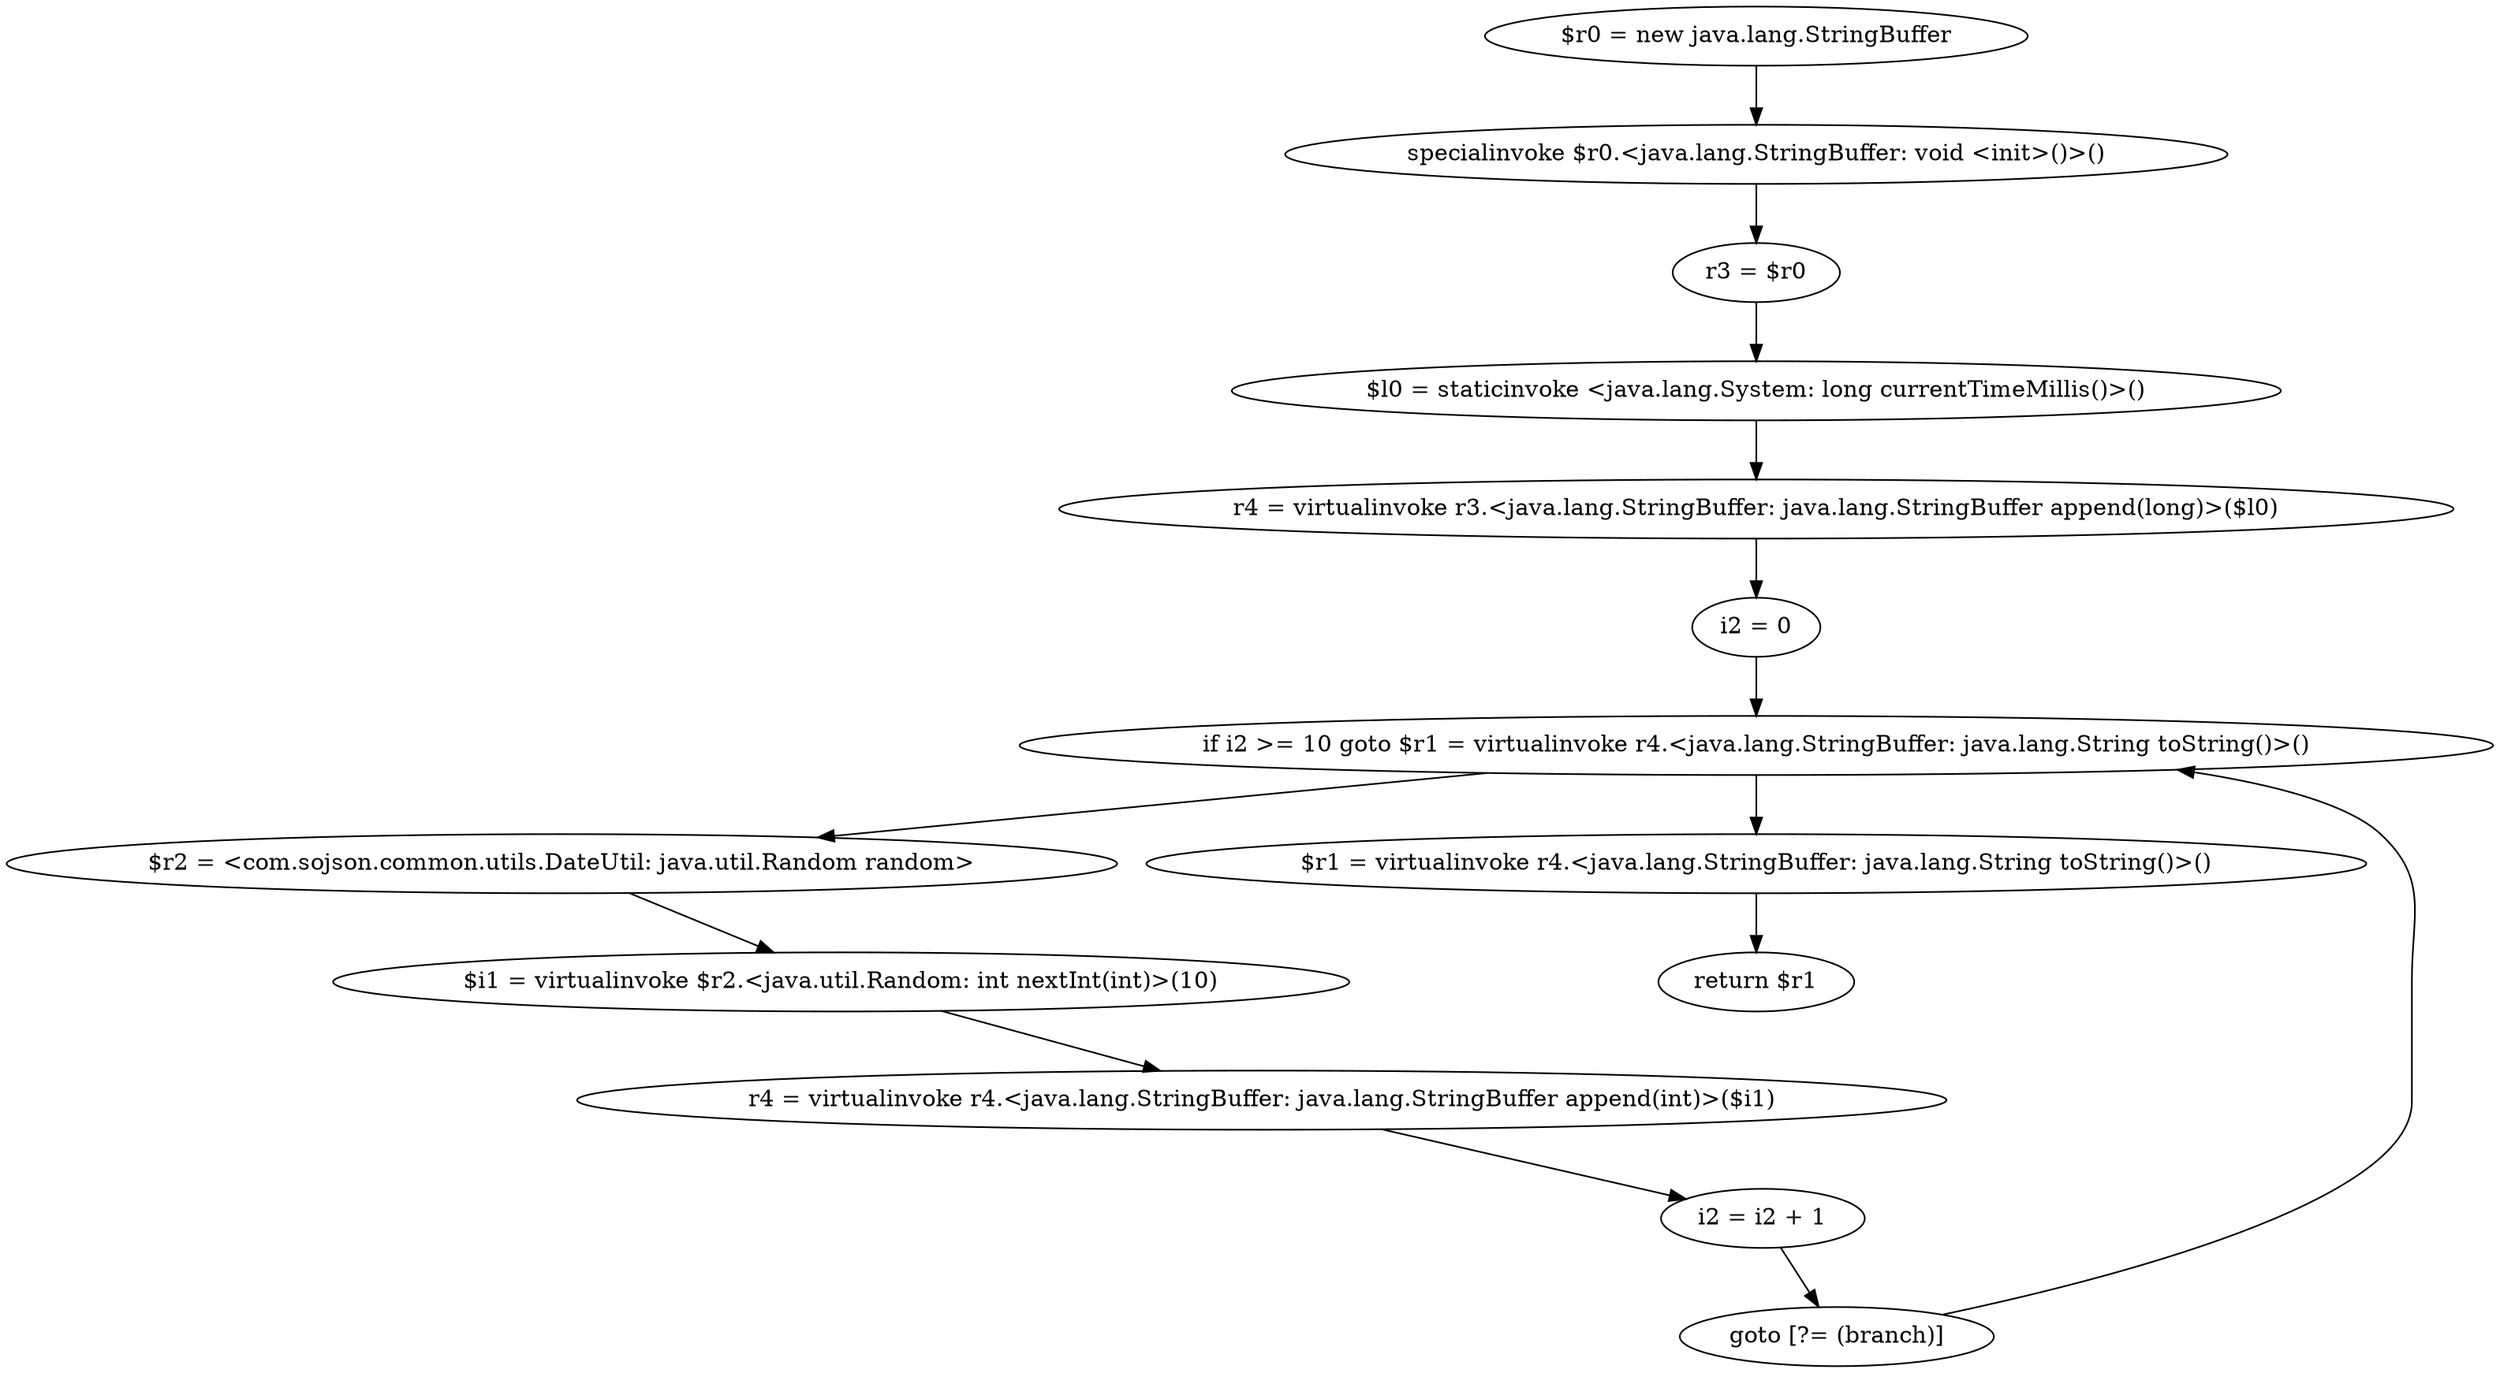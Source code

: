 digraph "unitGraph" {
    "$r0 = new java.lang.StringBuffer"
    "specialinvoke $r0.<java.lang.StringBuffer: void <init>()>()"
    "r3 = $r0"
    "$l0 = staticinvoke <java.lang.System: long currentTimeMillis()>()"
    "r4 = virtualinvoke r3.<java.lang.StringBuffer: java.lang.StringBuffer append(long)>($l0)"
    "i2 = 0"
    "if i2 >= 10 goto $r1 = virtualinvoke r4.<java.lang.StringBuffer: java.lang.String toString()>()"
    "$r2 = <com.sojson.common.utils.DateUtil: java.util.Random random>"
    "$i1 = virtualinvoke $r2.<java.util.Random: int nextInt(int)>(10)"
    "r4 = virtualinvoke r4.<java.lang.StringBuffer: java.lang.StringBuffer append(int)>($i1)"
    "i2 = i2 + 1"
    "goto [?= (branch)]"
    "$r1 = virtualinvoke r4.<java.lang.StringBuffer: java.lang.String toString()>()"
    "return $r1"
    "$r0 = new java.lang.StringBuffer"->"specialinvoke $r0.<java.lang.StringBuffer: void <init>()>()";
    "specialinvoke $r0.<java.lang.StringBuffer: void <init>()>()"->"r3 = $r0";
    "r3 = $r0"->"$l0 = staticinvoke <java.lang.System: long currentTimeMillis()>()";
    "$l0 = staticinvoke <java.lang.System: long currentTimeMillis()>()"->"r4 = virtualinvoke r3.<java.lang.StringBuffer: java.lang.StringBuffer append(long)>($l0)";
    "r4 = virtualinvoke r3.<java.lang.StringBuffer: java.lang.StringBuffer append(long)>($l0)"->"i2 = 0";
    "i2 = 0"->"if i2 >= 10 goto $r1 = virtualinvoke r4.<java.lang.StringBuffer: java.lang.String toString()>()";
    "if i2 >= 10 goto $r1 = virtualinvoke r4.<java.lang.StringBuffer: java.lang.String toString()>()"->"$r2 = <com.sojson.common.utils.DateUtil: java.util.Random random>";
    "if i2 >= 10 goto $r1 = virtualinvoke r4.<java.lang.StringBuffer: java.lang.String toString()>()"->"$r1 = virtualinvoke r4.<java.lang.StringBuffer: java.lang.String toString()>()";
    "$r2 = <com.sojson.common.utils.DateUtil: java.util.Random random>"->"$i1 = virtualinvoke $r2.<java.util.Random: int nextInt(int)>(10)";
    "$i1 = virtualinvoke $r2.<java.util.Random: int nextInt(int)>(10)"->"r4 = virtualinvoke r4.<java.lang.StringBuffer: java.lang.StringBuffer append(int)>($i1)";
    "r4 = virtualinvoke r4.<java.lang.StringBuffer: java.lang.StringBuffer append(int)>($i1)"->"i2 = i2 + 1";
    "i2 = i2 + 1"->"goto [?= (branch)]";
    "goto [?= (branch)]"->"if i2 >= 10 goto $r1 = virtualinvoke r4.<java.lang.StringBuffer: java.lang.String toString()>()";
    "$r1 = virtualinvoke r4.<java.lang.StringBuffer: java.lang.String toString()>()"->"return $r1";
}
